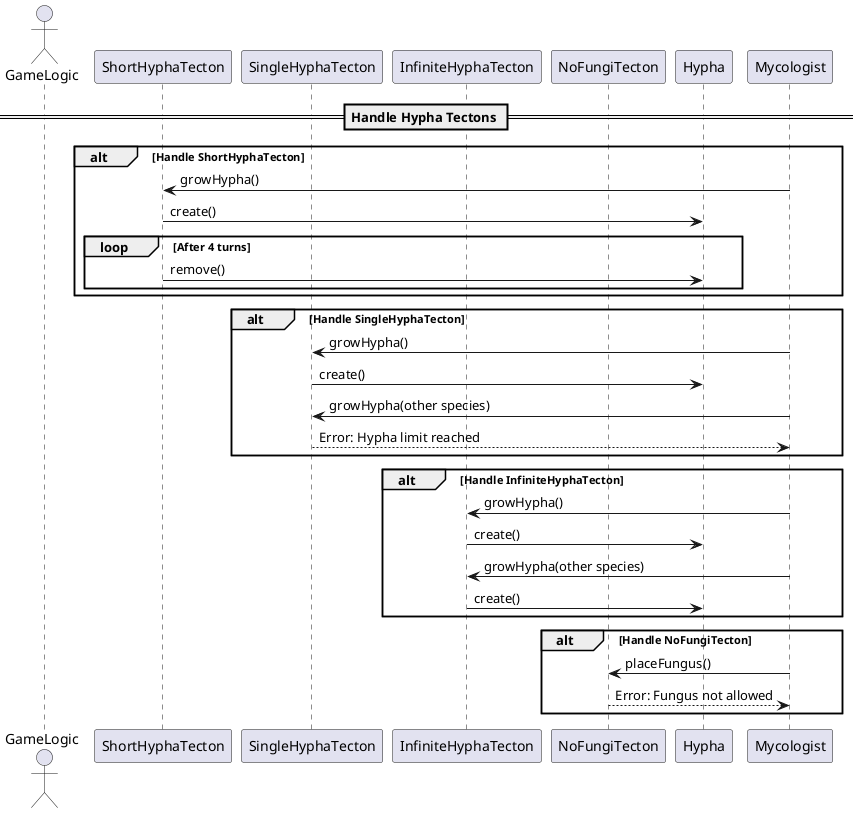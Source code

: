 @startuml
== Handle Hypha Tectons ==

actor GameLogic
participant ShortHyphaTecton
participant SingleHyphaTecton
participant InfiniteHyphaTecton
participant NoFungiTecton
participant Hypha
participant Mycologist

alt Handle ShortHyphaTecton
    Mycologist -> ShortHyphaTecton: growHypha()
    ShortHyphaTecton -> Hypha: create()
    loop After 4 turns
        ShortHyphaTecton -> Hypha: remove()
    end
end

alt Handle SingleHyphaTecton
    Mycologist -> SingleHyphaTecton: growHypha()
    SingleHyphaTecton -> Hypha: create()
    Mycologist -> SingleHyphaTecton: growHypha(other species)
    SingleHyphaTecton --> Mycologist: Error: Hypha limit reached
end

alt Handle InfiniteHyphaTecton
    Mycologist -> InfiniteHyphaTecton: growHypha()
    InfiniteHyphaTecton -> Hypha: create()
    Mycologist -> InfiniteHyphaTecton: growHypha(other species)
    InfiniteHyphaTecton -> Hypha: create()
end

alt Handle NoFungiTecton
    Mycologist -> NoFungiTecton: placeFungus()
    NoFungiTecton --> Mycologist: Error: Fungus not allowed
end

@enduml
